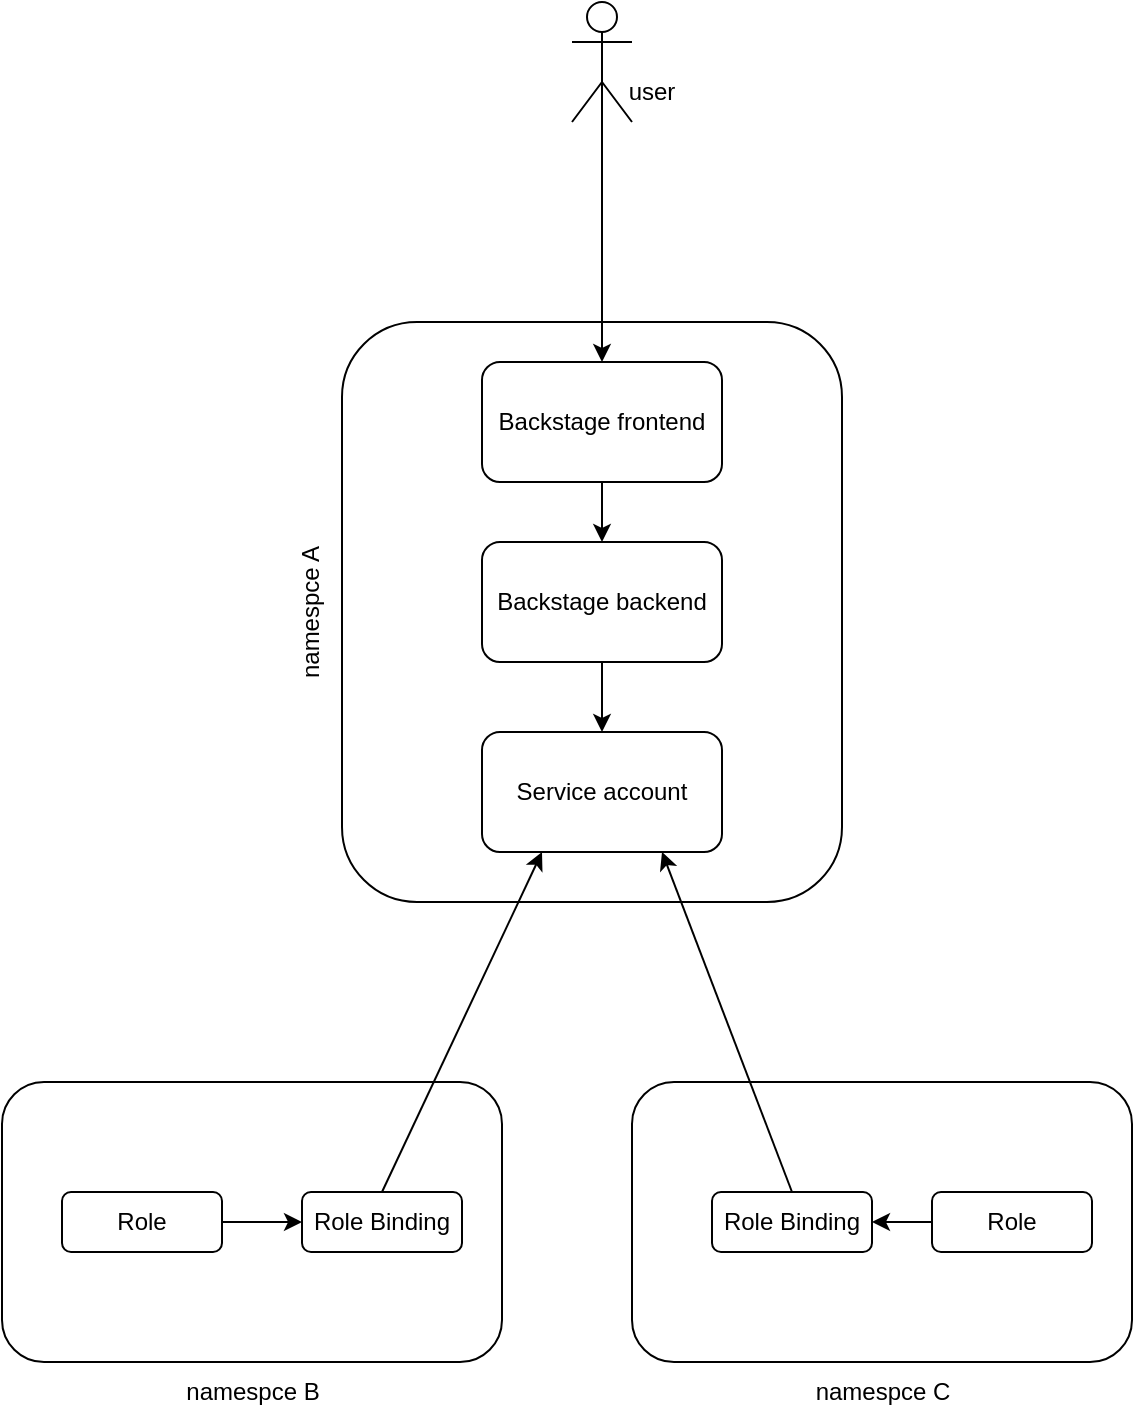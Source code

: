 <mxfile version="23.0.2" type="device">
  <diagram name="Page-1" id="Ao8N7SwDhoDqztSY8Nkp">
    <mxGraphModel dx="1221" dy="1817" grid="1" gridSize="10" guides="1" tooltips="1" connect="1" arrows="1" fold="1" page="1" pageScale="1" pageWidth="850" pageHeight="1100" math="0" shadow="0">
      <root>
        <mxCell id="0" />
        <mxCell id="1" parent="0" />
        <mxCell id="gZcmlZOCvIWMC-Bjofpc-1" value="" style="rounded=1;whiteSpace=wrap;html=1;fillColor=none;" vertex="1" parent="1">
          <mxGeometry x="280" y="-10" width="250" height="290" as="geometry" />
        </mxCell>
        <mxCell id="gZcmlZOCvIWMC-Bjofpc-2" value="namespce A" style="text;html=1;strokeColor=none;fillColor=none;align=center;verticalAlign=middle;whiteSpace=wrap;rounded=0;rotation=-90;" vertex="1" parent="1">
          <mxGeometry x="207" y="120" width="115" height="30" as="geometry" />
        </mxCell>
        <mxCell id="gZcmlZOCvIWMC-Bjofpc-3" value="" style="rounded=1;whiteSpace=wrap;html=1;fillColor=none;" vertex="1" parent="1">
          <mxGeometry x="110" y="370" width="250" height="140" as="geometry" />
        </mxCell>
        <mxCell id="gZcmlZOCvIWMC-Bjofpc-5" value="" style="rounded=1;whiteSpace=wrap;html=1;fillColor=none;" vertex="1" parent="1">
          <mxGeometry x="425" y="370" width="250" height="140" as="geometry" />
        </mxCell>
        <mxCell id="gZcmlZOCvIWMC-Bjofpc-6" value="namespce C" style="text;html=1;strokeColor=none;fillColor=none;align=center;verticalAlign=middle;whiteSpace=wrap;rounded=0;" vertex="1" parent="1">
          <mxGeometry x="492.5" y="510" width="115" height="30" as="geometry" />
        </mxCell>
        <mxCell id="gZcmlZOCvIWMC-Bjofpc-7" value="Role" style="rounded=1;whiteSpace=wrap;html=1;" vertex="1" parent="1">
          <mxGeometry x="140" y="425" width="80" height="30" as="geometry" />
        </mxCell>
        <mxCell id="gZcmlZOCvIWMC-Bjofpc-8" value="Role Binding" style="rounded=1;whiteSpace=wrap;html=1;" vertex="1" parent="1">
          <mxGeometry x="260" y="425" width="80" height="30" as="geometry" />
        </mxCell>
        <mxCell id="gZcmlZOCvIWMC-Bjofpc-9" value="Service account" style="rounded=1;whiteSpace=wrap;html=1;" vertex="1" parent="1">
          <mxGeometry x="350" y="195" width="120" height="60" as="geometry" />
        </mxCell>
        <mxCell id="gZcmlZOCvIWMC-Bjofpc-10" value="" style="endArrow=classic;html=1;rounded=0;entryX=0.25;entryY=1;entryDx=0;entryDy=0;exitX=0.5;exitY=0;exitDx=0;exitDy=0;" edge="1" parent="1" source="gZcmlZOCvIWMC-Bjofpc-8" target="gZcmlZOCvIWMC-Bjofpc-9">
          <mxGeometry width="50" height="50" relative="1" as="geometry">
            <mxPoint x="280" y="360" as="sourcePoint" />
            <mxPoint x="330" y="310" as="targetPoint" />
          </mxGeometry>
        </mxCell>
        <mxCell id="gZcmlZOCvIWMC-Bjofpc-11" value="" style="endArrow=classic;html=1;rounded=0;exitX=1;exitY=0.5;exitDx=0;exitDy=0;entryX=0;entryY=0.5;entryDx=0;entryDy=0;" edge="1" parent="1" source="gZcmlZOCvIWMC-Bjofpc-7" target="gZcmlZOCvIWMC-Bjofpc-8">
          <mxGeometry width="50" height="50" relative="1" as="geometry">
            <mxPoint x="230" y="340" as="sourcePoint" />
            <mxPoint x="280" y="290" as="targetPoint" />
          </mxGeometry>
        </mxCell>
        <mxCell id="gZcmlZOCvIWMC-Bjofpc-12" value="Role" style="rounded=1;whiteSpace=wrap;html=1;" vertex="1" parent="1">
          <mxGeometry x="575" y="425" width="80" height="30" as="geometry" />
        </mxCell>
        <mxCell id="gZcmlZOCvIWMC-Bjofpc-13" value="Role Binding" style="rounded=1;whiteSpace=wrap;html=1;" vertex="1" parent="1">
          <mxGeometry x="465" y="425" width="80" height="30" as="geometry" />
        </mxCell>
        <mxCell id="gZcmlZOCvIWMC-Bjofpc-14" value="" style="endArrow=classic;html=1;rounded=0;exitX=0;exitY=0.5;exitDx=0;exitDy=0;entryX=1;entryY=0.5;entryDx=0;entryDy=0;" edge="1" parent="1" source="gZcmlZOCvIWMC-Bjofpc-12" target="gZcmlZOCvIWMC-Bjofpc-13">
          <mxGeometry width="50" height="50" relative="1" as="geometry">
            <mxPoint x="435" y="485" as="sourcePoint" />
            <mxPoint x="485" y="435" as="targetPoint" />
          </mxGeometry>
        </mxCell>
        <mxCell id="gZcmlZOCvIWMC-Bjofpc-15" value="" style="endArrow=classic;html=1;rounded=0;entryX=0.75;entryY=1;entryDx=0;entryDy=0;exitX=0.5;exitY=0;exitDx=0;exitDy=0;" edge="1" parent="1" source="gZcmlZOCvIWMC-Bjofpc-13" target="gZcmlZOCvIWMC-Bjofpc-9">
          <mxGeometry width="50" height="50" relative="1" as="geometry">
            <mxPoint x="250" y="435" as="sourcePoint" />
            <mxPoint x="373" y="250" as="targetPoint" />
          </mxGeometry>
        </mxCell>
        <mxCell id="gZcmlZOCvIWMC-Bjofpc-16" value="namespce B" style="text;html=1;strokeColor=none;fillColor=none;align=center;verticalAlign=middle;whiteSpace=wrap;rounded=0;" vertex="1" parent="1">
          <mxGeometry x="177.5" y="510" width="115" height="30" as="geometry" />
        </mxCell>
        <mxCell id="gZcmlZOCvIWMC-Bjofpc-17" value="Backstage backend" style="rounded=1;whiteSpace=wrap;html=1;" vertex="1" parent="1">
          <mxGeometry x="350" y="100" width="120" height="60" as="geometry" />
        </mxCell>
        <mxCell id="gZcmlZOCvIWMC-Bjofpc-18" value="Backstage frontend" style="rounded=1;whiteSpace=wrap;html=1;" vertex="1" parent="1">
          <mxGeometry x="350" y="10" width="120" height="60" as="geometry" />
        </mxCell>
        <mxCell id="gZcmlZOCvIWMC-Bjofpc-19" value="" style="endArrow=classic;html=1;rounded=0;entryX=0.5;entryY=0;entryDx=0;entryDy=0;exitX=0.5;exitY=1;exitDx=0;exitDy=0;" edge="1" parent="1" source="gZcmlZOCvIWMC-Bjofpc-17" target="gZcmlZOCvIWMC-Bjofpc-9">
          <mxGeometry width="50" height="50" relative="1" as="geometry">
            <mxPoint x="120" y="230" as="sourcePoint" />
            <mxPoint x="170" y="180" as="targetPoint" />
          </mxGeometry>
        </mxCell>
        <mxCell id="gZcmlZOCvIWMC-Bjofpc-20" value="" style="endArrow=classic;html=1;rounded=0;exitX=0.5;exitY=1;exitDx=0;exitDy=0;entryX=0.5;entryY=0;entryDx=0;entryDy=0;" edge="1" parent="1" source="gZcmlZOCvIWMC-Bjofpc-18" target="gZcmlZOCvIWMC-Bjofpc-17">
          <mxGeometry width="50" height="50" relative="1" as="geometry">
            <mxPoint x="650" y="70" as="sourcePoint" />
            <mxPoint x="700" y="20" as="targetPoint" />
          </mxGeometry>
        </mxCell>
        <mxCell id="gZcmlZOCvIWMC-Bjofpc-21" value="" style="shape=umlActor;verticalLabelPosition=bottom;verticalAlign=top;html=1;outlineConnect=0;" vertex="1" parent="1">
          <mxGeometry x="395" y="-170" width="30" height="60" as="geometry" />
        </mxCell>
        <mxCell id="gZcmlZOCvIWMC-Bjofpc-22" value="" style="endArrow=classic;html=1;rounded=0;exitX=0.5;exitY=0.5;exitDx=0;exitDy=0;exitPerimeter=0;entryX=0.5;entryY=0;entryDx=0;entryDy=0;" edge="1" parent="1" source="gZcmlZOCvIWMC-Bjofpc-21" target="gZcmlZOCvIWMC-Bjofpc-18">
          <mxGeometry width="50" height="50" relative="1" as="geometry">
            <mxPoint x="700" y="-60" as="sourcePoint" />
            <mxPoint x="750" y="-110" as="targetPoint" />
          </mxGeometry>
        </mxCell>
        <mxCell id="gZcmlZOCvIWMC-Bjofpc-23" value="user" style="text;html=1;strokeColor=none;fillColor=none;align=center;verticalAlign=middle;whiteSpace=wrap;rounded=0;" vertex="1" parent="1">
          <mxGeometry x="405" y="-140" width="60" height="30" as="geometry" />
        </mxCell>
      </root>
    </mxGraphModel>
  </diagram>
</mxfile>
